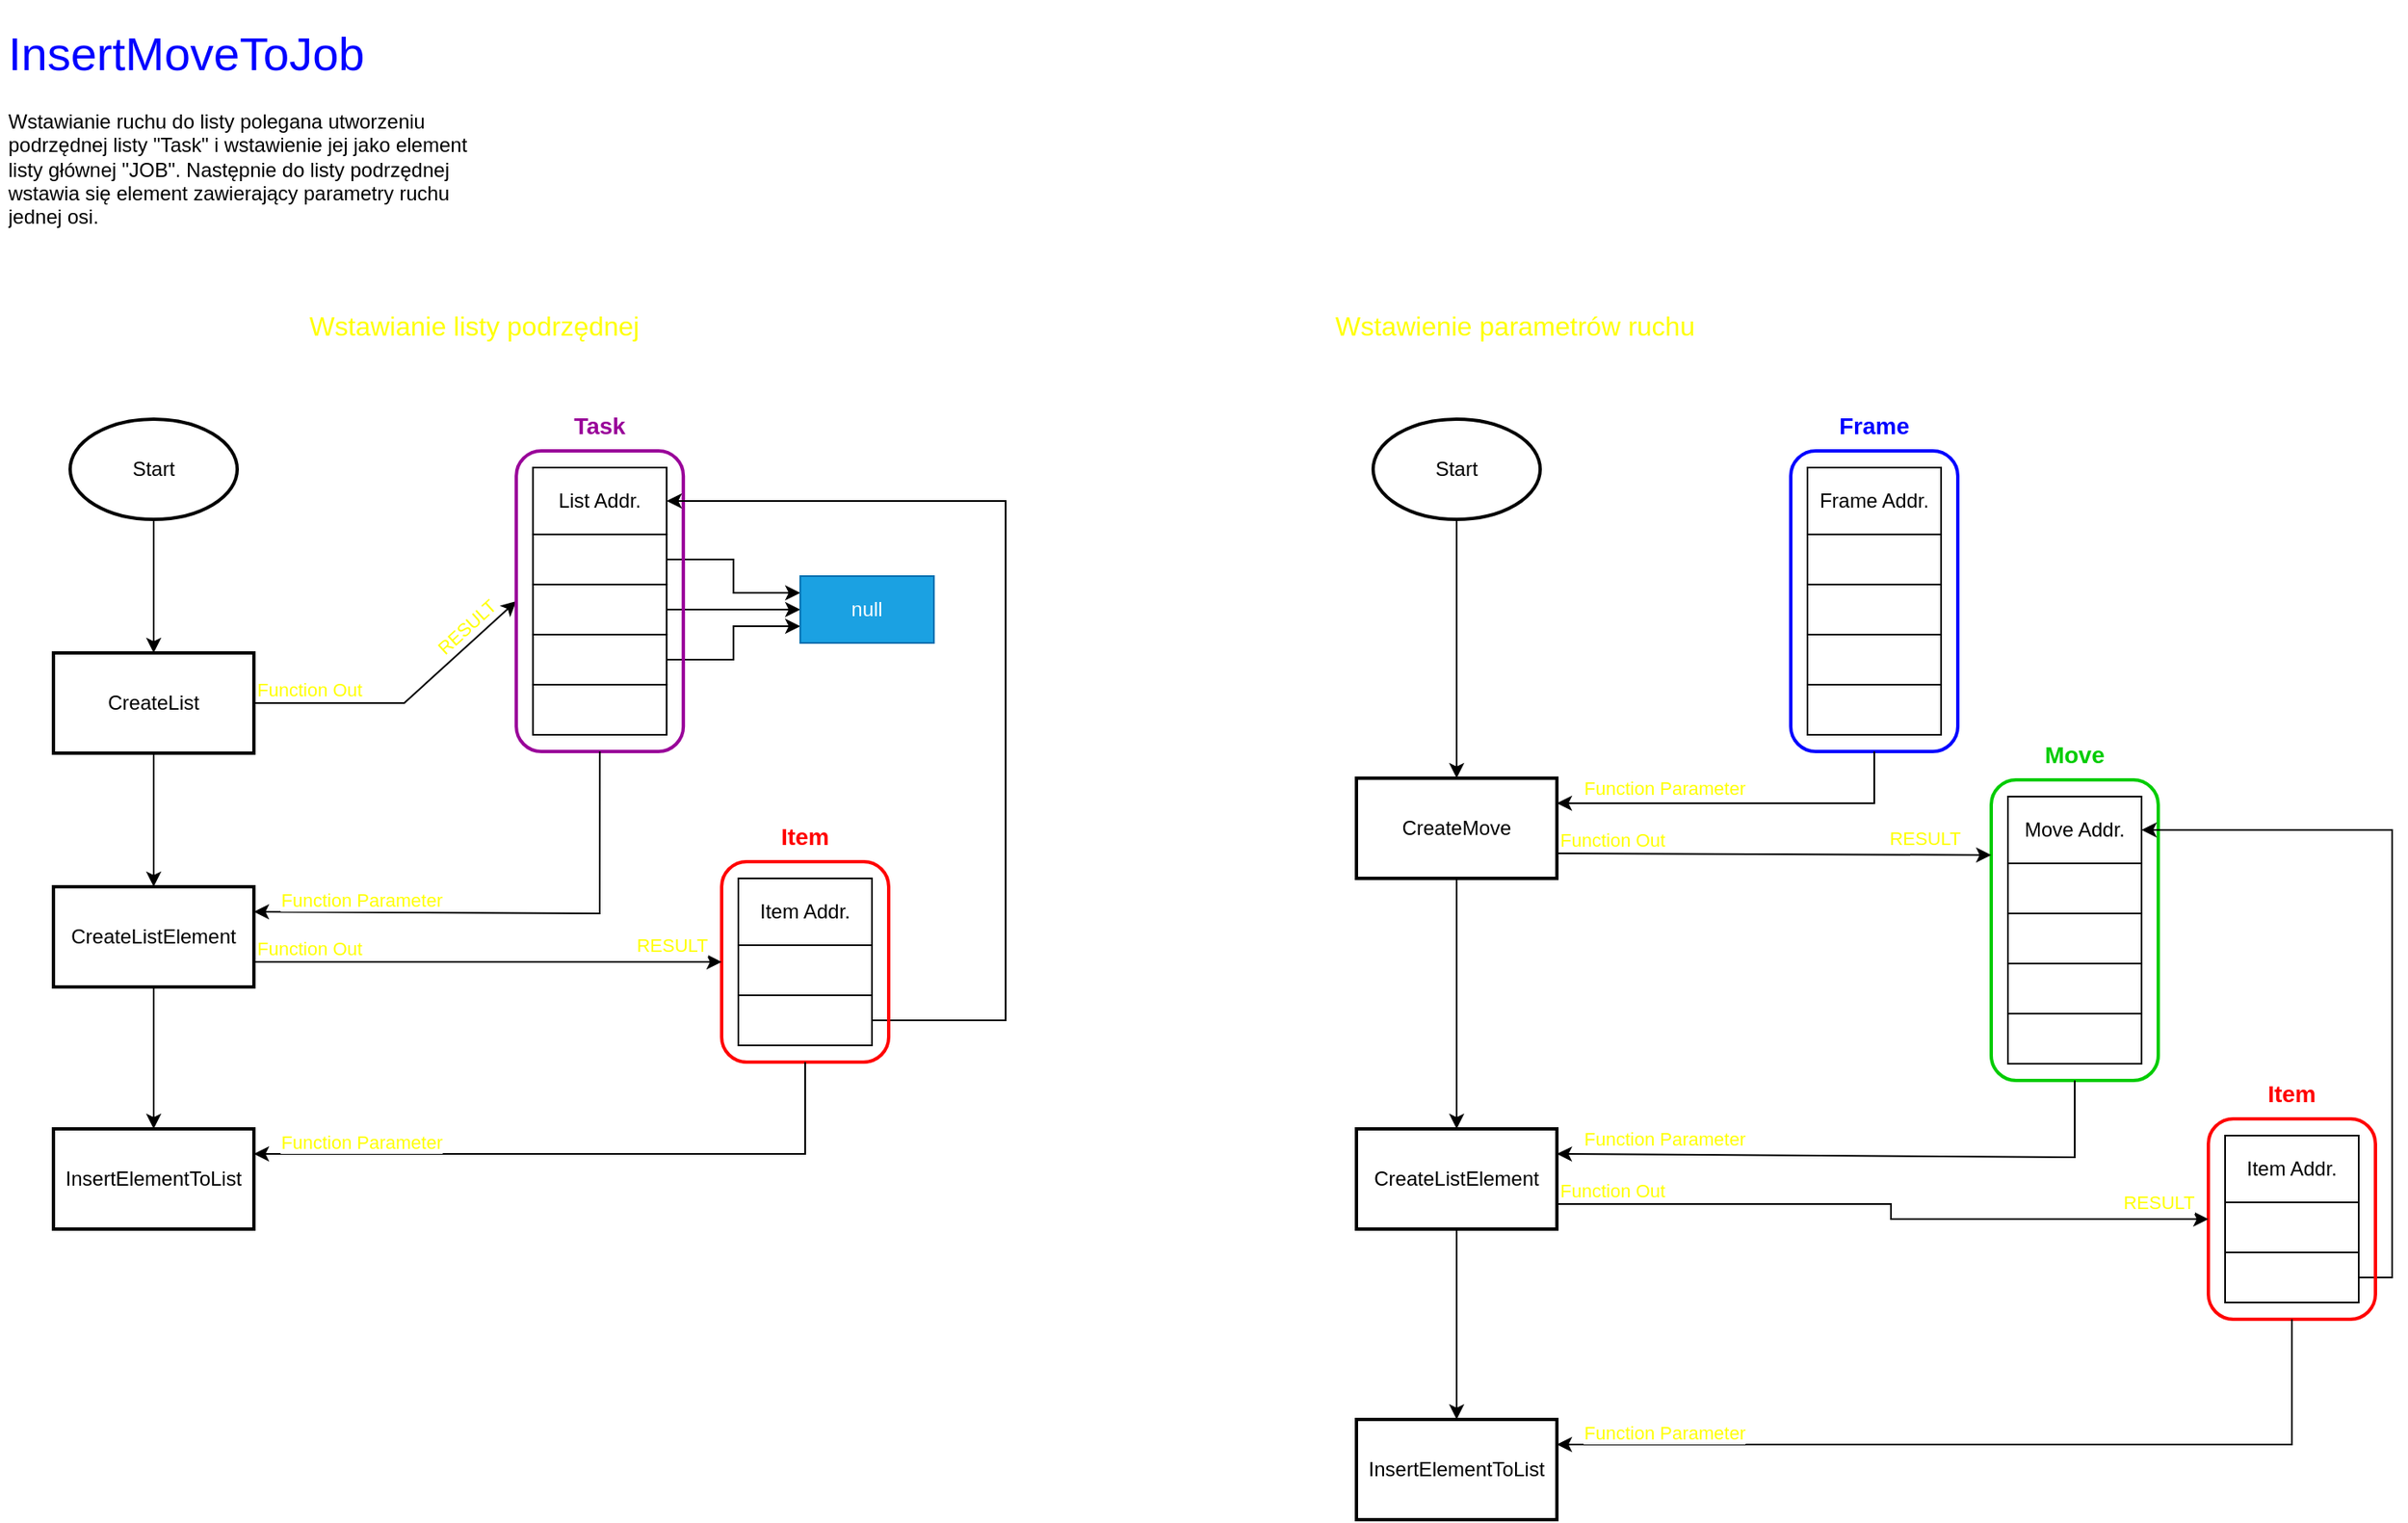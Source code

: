 <mxfile version="20.2.3" type="device" pages="2"><diagram id="NoMA3b4-xiDueNnDrGzJ" name="Strona-1"><mxGraphModel dx="2031" dy="1233" grid="1" gridSize="10" guides="1" tooltips="1" connect="1" arrows="1" fold="1" page="1" pageScale="1" pageWidth="1654" pageHeight="1169" math="0" shadow="0"><root><mxCell id="0"/><mxCell id="1" parent="0"/><mxCell id="ZPTUk8O63N7g1IiZGKGH-3" value="" style="edgeStyle=orthogonalEdgeStyle;rounded=0;orthogonalLoop=1;jettySize=auto;html=1;" parent="1" source="ZPTUk8O63N7g1IiZGKGH-1" target="ZPTUk8O63N7g1IiZGKGH-2" edge="1"><mxGeometry relative="1" as="geometry"/></mxCell><mxCell id="ZPTUk8O63N7g1IiZGKGH-1" value="Start" style="strokeWidth=2;html=1;shape=mxgraph.flowchart.start_1;whiteSpace=wrap;" parent="1" vertex="1"><mxGeometry x="80" y="261" width="100" height="60" as="geometry"/></mxCell><mxCell id="ZPTUk8O63N7g1IiZGKGH-5" value="" style="edgeStyle=orthogonalEdgeStyle;rounded=0;orthogonalLoop=1;jettySize=auto;html=1;" parent="1" source="ZPTUk8O63N7g1IiZGKGH-2" target="ZPTUk8O63N7g1IiZGKGH-4" edge="1"><mxGeometry relative="1" as="geometry"/></mxCell><mxCell id="ZPTUk8O63N7g1IiZGKGH-2" value="CreateList" style="whiteSpace=wrap;html=1;strokeWidth=2;" parent="1" vertex="1"><mxGeometry x="70" y="401" width="120" height="60" as="geometry"/></mxCell><mxCell id="ZPTUk8O63N7g1IiZGKGH-7" value="" style="edgeStyle=orthogonalEdgeStyle;rounded=0;orthogonalLoop=1;jettySize=auto;html=1;" parent="1" source="ZPTUk8O63N7g1IiZGKGH-4" target="ZPTUk8O63N7g1IiZGKGH-6" edge="1"><mxGeometry relative="1" as="geometry"/></mxCell><mxCell id="ZPTUk8O63N7g1IiZGKGH-4" value="CreateListElement" style="whiteSpace=wrap;html=1;strokeWidth=2;" parent="1" vertex="1"><mxGeometry x="70" y="541" width="120" height="60" as="geometry"/></mxCell><mxCell id="ZPTUk8O63N7g1IiZGKGH-6" value="InsertElementToList" style="whiteSpace=wrap;html=1;strokeWidth=2;" parent="1" vertex="1"><mxGeometry x="70" y="686" width="120" height="60" as="geometry"/></mxCell><mxCell id="EvXptrGDTUsI0vWYMOlJ-2" value="&lt;h1&gt;&lt;span style=&quot;color: rgb(0, 0, 255); font-size: 28px; font-weight: 400; text-align: center;&quot;&gt;InsertMoveToJob&lt;/span&gt;&lt;br&gt;&lt;/h1&gt;&lt;p&gt;Wstawianie ruchu do listy polegana utworzeniu podrzędnej listy &quot;Task&quot; i wstawienie jej jako element listy głównej &quot;JOB&quot;. Następnie do listy podrzędnej wstawia się element zawierający parametry ruchu jednej osi.&amp;nbsp;&lt;/p&gt;" style="text;html=1;strokeColor=none;fillColor=none;spacing=5;spacingTop=-20;whiteSpace=wrap;overflow=hidden;rounded=0;" vertex="1" parent="1"><mxGeometry x="38" y="20" width="291" height="140" as="geometry"/></mxCell><mxCell id="pCvNUt3D2X_H2tb0HKSX-2" style="edgeStyle=orthogonalEdgeStyle;rounded=0;orthogonalLoop=1;jettySize=auto;html=1;exitX=1;exitY=0.5;exitDx=0;exitDy=0;entryX=0;entryY=0.25;entryDx=0;entryDy=0;" edge="1" parent="1" source="KUSrZvoJRwDfc0YCf4xS-2" target="pCvNUt3D2X_H2tb0HKSX-1"><mxGeometry relative="1" as="geometry"/></mxCell><mxCell id="pCvNUt3D2X_H2tb0HKSX-4" style="edgeStyle=orthogonalEdgeStyle;rounded=0;orthogonalLoop=1;jettySize=auto;html=1;exitX=1;exitY=0.5;exitDx=0;exitDy=0;entryX=0;entryY=0.5;entryDx=0;entryDy=0;" edge="1" parent="1" source="KUSrZvoJRwDfc0YCf4xS-3" target="pCvNUt3D2X_H2tb0HKSX-1"><mxGeometry relative="1" as="geometry"/></mxCell><mxCell id="pCvNUt3D2X_H2tb0HKSX-3" style="edgeStyle=orthogonalEdgeStyle;rounded=0;orthogonalLoop=1;jettySize=auto;html=1;exitX=1;exitY=0.5;exitDx=0;exitDy=0;entryX=0;entryY=0.75;entryDx=0;entryDy=0;" edge="1" parent="1" source="KUSrZvoJRwDfc0YCf4xS-4" target="pCvNUt3D2X_H2tb0HKSX-1"><mxGeometry relative="1" as="geometry"/></mxCell><mxCell id="pCvNUt3D2X_H2tb0HKSX-1" value="null" style="rounded=0;whiteSpace=wrap;html=1;fillColor=#1ba1e2;fontColor=#ffffff;strokeColor=#006EAF;" vertex="1" parent="1"><mxGeometry x="517.08" y="355" width="80" height="40" as="geometry"/></mxCell><mxCell id="NDgBRpjd37dNScf77hCP-7" value="" style="endArrow=classic;html=1;rounded=0;exitX=1;exitY=0.5;exitDx=0;exitDy=0;entryX=0;entryY=0.5;entryDx=0;entryDy=0;" edge="1" parent="1" source="ZPTUk8O63N7g1IiZGKGH-2" target="Ni0amh-Ubru63EaDmeso-1"><mxGeometry relative="1" as="geometry"><mxPoint x="227.08" y="531" as="sourcePoint"/><mxPoint x="447.08" y="541" as="targetPoint"/><Array as="points"><mxPoint x="280" y="431"/></Array></mxGeometry></mxCell><mxCell id="NDgBRpjd37dNScf77hCP-8" value="&lt;font color=&quot;#ffff00&quot;&gt;RESULT&lt;/font&gt;" style="edgeLabel;resizable=0;html=1;align=center;verticalAlign=middle;strokeWidth=2;rotation=-42.3;" connectable="0" vertex="1" parent="NDgBRpjd37dNScf77hCP-7"><mxGeometry relative="1" as="geometry"><mxPoint x="36" y="-45" as="offset"/></mxGeometry></mxCell><mxCell id="NDgBRpjd37dNScf77hCP-9" value="&lt;font color=&quot;#ffff00&quot;&gt;Function Out&lt;/font&gt;" style="edgeLabel;resizable=0;html=1;align=left;verticalAlign=bottom;strokeWidth=2;" connectable="0" vertex="1" parent="NDgBRpjd37dNScf77hCP-7"><mxGeometry x="-1" relative="1" as="geometry"/></mxCell><mxCell id="NDgBRpjd37dNScf77hCP-10" value="" style="group" vertex="1" connectable="0" parent="1"><mxGeometry x="347.08" y="250" width="100" height="210" as="geometry"/></mxCell><mxCell id="Ni0amh-Ubru63EaDmeso-1" value="" style="rounded=1;whiteSpace=wrap;html=1;fontSize=12;fontColor=#FFFFFF;fillColor=none;strokeColor=#990099;strokeWidth=2;" vertex="1" parent="NDgBRpjd37dNScf77hCP-10"><mxGeometry y="30" width="100" height="180" as="geometry"/></mxCell><mxCell id="KUSrZvoJRwDfc0YCf4xS-1" value="List Addr." style="rounded=0;whiteSpace=wrap;html=1;" vertex="1" parent="NDgBRpjd37dNScf77hCP-10"><mxGeometry x="10" y="40" width="80" height="40" as="geometry"/></mxCell><mxCell id="KUSrZvoJRwDfc0YCf4xS-2" value="&lt;font style=&quot;font-size: 12px;&quot; color=&quot;#ffffff&quot;&gt;head&lt;/font&gt;" style="rounded=0;whiteSpace=wrap;html=1;fontSize=20;fontColor=#FF0000;" vertex="1" parent="NDgBRpjd37dNScf77hCP-10"><mxGeometry x="10" y="80" width="80" height="30" as="geometry"/></mxCell><mxCell id="KUSrZvoJRwDfc0YCf4xS-3" value="&lt;font style=&quot;font-size: 12px;&quot; color=&quot;#ffffff&quot;&gt;tail&lt;/font&gt;" style="rounded=0;whiteSpace=wrap;html=1;fontSize=20;fontColor=#FF0000;" vertex="1" parent="NDgBRpjd37dNScf77hCP-10"><mxGeometry x="10" y="110" width="80" height="30" as="geometry"/></mxCell><mxCell id="KUSrZvoJRwDfc0YCf4xS-4" value="&lt;font style=&quot;font-size: 12px;&quot; color=&quot;#ffffff&quot;&gt;current&lt;/font&gt;" style="rounded=0;whiteSpace=wrap;html=1;fontSize=20;fontColor=#FF0000;" vertex="1" parent="NDgBRpjd37dNScf77hCP-10"><mxGeometry x="10" y="140" width="80" height="30" as="geometry"/></mxCell><mxCell id="KUSrZvoJRwDfc0YCf4xS-5" value="&lt;font style=&quot;font-size: 12px;&quot; color=&quot;#ffffff&quot;&gt;count = 0&lt;br&gt;&lt;/font&gt;" style="rounded=0;whiteSpace=wrap;html=1;fontSize=20;fontColor=#FF0000;" vertex="1" parent="NDgBRpjd37dNScf77hCP-10"><mxGeometry x="10" y="170" width="80" height="30" as="geometry"/></mxCell><mxCell id="NDgBRpjd37dNScf77hCP-1" value="Task" style="text;html=1;strokeColor=none;fillColor=none;align=center;verticalAlign=middle;whiteSpace=wrap;rounded=0;fontSize=14;fontColor=#990099;fontStyle=1" vertex="1" parent="NDgBRpjd37dNScf77hCP-10"><mxGeometry x="20" width="60" height="30" as="geometry"/></mxCell><mxCell id="NDgBRpjd37dNScf77hCP-11" value="" style="endArrow=classic;html=1;rounded=0;fontColor=#FFFF00;exitX=0.5;exitY=1;exitDx=0;exitDy=0;entryX=1;entryY=0.25;entryDx=0;entryDy=0;" edge="1" parent="1" source="Ni0amh-Ubru63EaDmeso-1" target="ZPTUk8O63N7g1IiZGKGH-4"><mxGeometry relative="1" as="geometry"><mxPoint x="495.62" y="460" as="sourcePoint"/><mxPoint x="210" y="555.5" as="targetPoint"/><Array as="points"><mxPoint x="397" y="557"/></Array></mxGeometry></mxCell><mxCell id="NDgBRpjd37dNScf77hCP-14" value="Function Parameter" style="edgeLabel;resizable=0;html=1;align=right;verticalAlign=bottom;fontColor=#FFFF00;strokeWidth=2;" connectable="0" vertex="1" parent="NDgBRpjd37dNScf77hCP-11"><mxGeometry x="1" relative="1" as="geometry"><mxPoint x="113" y="1" as="offset"/></mxGeometry></mxCell><mxCell id="7Pt5or_8uXcqBSHf9ouI-1" value="Item Addr." style="rounded=0;whiteSpace=wrap;html=1;" vertex="1" parent="1"><mxGeometry x="480" y="536" width="80" height="40" as="geometry"/></mxCell><mxCell id="7Pt5or_8uXcqBSHf9ouI-7" style="edgeStyle=orthogonalEdgeStyle;rounded=0;orthogonalLoop=1;jettySize=auto;html=1;entryX=1;entryY=0.5;entryDx=0;entryDy=0;fontColor=#FFFF00;exitX=1;exitY=0.5;exitDx=0;exitDy=0;" edge="1" parent="1" source="7Pt5or_8uXcqBSHf9ouI-3" target="KUSrZvoJRwDfc0YCf4xS-1"><mxGeometry relative="1" as="geometry"><mxPoint x="590" y="590" as="sourcePoint"/><Array as="points"><mxPoint x="640" y="621"/><mxPoint x="640" y="310"/></Array></mxGeometry></mxCell><mxCell id="7Pt5or_8uXcqBSHf9ouI-2" value="&lt;font color=&quot;#ffffff&quot;&gt;&lt;span style=&quot;font-size: 12px;&quot;&gt;next&lt;/span&gt;&lt;/font&gt;" style="rounded=0;whiteSpace=wrap;html=1;fontSize=20;fontColor=#FF0000;" vertex="1" parent="1"><mxGeometry x="480" y="576" width="80" height="30" as="geometry"/></mxCell><mxCell id="7Pt5or_8uXcqBSHf9ouI-3" value="&lt;font style=&quot;font-size: 12px;&quot; color=&quot;#ffffff&quot;&gt;data&lt;/font&gt;" style="rounded=0;whiteSpace=wrap;html=1;fontSize=20;fontColor=#FF0000;" vertex="1" parent="1"><mxGeometry x="480" y="606" width="80" height="30" as="geometry"/></mxCell><mxCell id="7Pt5or_8uXcqBSHf9ouI-4" value="" style="rounded=1;whiteSpace=wrap;html=1;fontSize=12;fontColor=#FFFFFF;fillColor=none;strokeColor=#FF0000;strokeWidth=2;" vertex="1" parent="1"><mxGeometry x="470" y="526" width="100" height="120" as="geometry"/></mxCell><mxCell id="7Pt5or_8uXcqBSHf9ouI-5" value="Item" style="text;html=1;strokeColor=none;fillColor=none;align=center;verticalAlign=middle;whiteSpace=wrap;rounded=0;fontSize=14;fontColor=#FF0000;fontStyle=1" vertex="1" parent="1"><mxGeometry x="490" y="496" width="60" height="30" as="geometry"/></mxCell><mxCell id="7Pt5or_8uXcqBSHf9ouI-8" value="" style="endArrow=classic;html=1;rounded=0;exitX=1;exitY=0.75;exitDx=0;exitDy=0;entryX=0;entryY=0.5;entryDx=0;entryDy=0;" edge="1" parent="1" source="ZPTUk8O63N7g1IiZGKGH-4" target="7Pt5or_8uXcqBSHf9ouI-4"><mxGeometry relative="1" as="geometry"><mxPoint x="220" y="652" as="sourcePoint"/><mxPoint x="377.08" y="591" as="targetPoint"/><Array as="points"><mxPoint x="286" y="586"/></Array></mxGeometry></mxCell><mxCell id="7Pt5or_8uXcqBSHf9ouI-9" value="&lt;font color=&quot;#ffff00&quot;&gt;RESULT&lt;/font&gt;" style="edgeLabel;resizable=0;html=1;align=center;verticalAlign=middle;strokeWidth=2;" connectable="0" vertex="1" parent="7Pt5or_8uXcqBSHf9ouI-8"><mxGeometry relative="1" as="geometry"><mxPoint x="110" y="-10" as="offset"/></mxGeometry></mxCell><mxCell id="7Pt5or_8uXcqBSHf9ouI-10" value="&lt;font color=&quot;#ffff00&quot;&gt;Function Out&lt;/font&gt;" style="edgeLabel;resizable=0;html=1;align=left;verticalAlign=bottom;strokeWidth=2;" connectable="0" vertex="1" parent="7Pt5or_8uXcqBSHf9ouI-8"><mxGeometry x="-1" relative="1" as="geometry"/></mxCell><mxCell id="7Pt5or_8uXcqBSHf9ouI-11" value="" style="endArrow=classic;html=1;rounded=0;fontColor=#FFFF00;exitX=0.5;exitY=1;exitDx=0;exitDy=0;entryX=1;entryY=0.25;entryDx=0;entryDy=0;" edge="1" parent="1" source="7Pt5or_8uXcqBSHf9ouI-4" target="ZPTUk8O63N7g1IiZGKGH-6"><mxGeometry relative="1" as="geometry"><mxPoint x="507.08" y="649" as="sourcePoint"/><mxPoint x="300" y="745" as="targetPoint"/><Array as="points"><mxPoint x="520" y="701"/></Array></mxGeometry></mxCell><mxCell id="7Pt5or_8uXcqBSHf9ouI-12" value="Function Parameter" style="edgeLabel;resizable=0;html=1;align=right;verticalAlign=bottom;fontColor=#FFFF00;strokeWidth=2;" connectable="0" vertex="1" parent="7Pt5or_8uXcqBSHf9ouI-11"><mxGeometry x="1" relative="1" as="geometry"><mxPoint x="113" y="1" as="offset"/></mxGeometry></mxCell><mxCell id="7Pt5or_8uXcqBSHf9ouI-13" value="&lt;font style=&quot;font-size: 16px;&quot;&gt;Wstawianie listy podrzędnej&lt;/font&gt;" style="text;html=1;strokeColor=none;fillColor=none;align=center;verticalAlign=middle;whiteSpace=wrap;rounded=0;fontColor=#FFFF00;" vertex="1" parent="1"><mxGeometry x="197.08" y="190" width="250" height="30" as="geometry"/></mxCell><mxCell id="7Pt5or_8uXcqBSHf9ouI-14" value="&lt;font style=&quot;font-size: 16px;&quot;&gt;Wstawienie parametrów ruchu&lt;/font&gt;" style="text;html=1;strokeColor=none;fillColor=none;align=center;verticalAlign=middle;whiteSpace=wrap;rounded=0;fontColor=#FFFF00;" vertex="1" parent="1"><mxGeometry x="820" y="190" width="250" height="30" as="geometry"/></mxCell><mxCell id="7Pt5or_8uXcqBSHf9ouI-17" value="" style="edgeStyle=orthogonalEdgeStyle;rounded=0;orthogonalLoop=1;jettySize=auto;html=1;" edge="1" parent="1" source="7Pt5or_8uXcqBSHf9ouI-18" target="7Pt5or_8uXcqBSHf9ouI-19"><mxGeometry relative="1" as="geometry"/></mxCell><mxCell id="7Pt5or_8uXcqBSHf9ouI-18" value="Start" style="strokeWidth=2;html=1;shape=mxgraph.flowchart.start_1;whiteSpace=wrap;" vertex="1" parent="1"><mxGeometry x="860" y="261" width="100" height="60" as="geometry"/></mxCell><mxCell id="7Pt5or_8uXcqBSHf9ouI-21" value="" style="edgeStyle=orthogonalEdgeStyle;rounded=0;orthogonalLoop=1;jettySize=auto;html=1;fontSize=16;fontColor=#FFFF00;" edge="1" parent="1" source="7Pt5or_8uXcqBSHf9ouI-19" target="7Pt5or_8uXcqBSHf9ouI-20"><mxGeometry relative="1" as="geometry"/></mxCell><mxCell id="7Pt5or_8uXcqBSHf9ouI-19" value="CreateMove" style="whiteSpace=wrap;html=1;strokeWidth=2;" vertex="1" parent="1"><mxGeometry x="850" y="476" width="120" height="60" as="geometry"/></mxCell><mxCell id="j-_Rz9ZH-wNsN0wivEre-16" value="" style="edgeStyle=orthogonalEdgeStyle;rounded=0;orthogonalLoop=1;jettySize=auto;html=1;fontSize=16;fontColor=#00CC00;" edge="1" parent="1" source="7Pt5or_8uXcqBSHf9ouI-20" target="j-_Rz9ZH-wNsN0wivEre-15"><mxGeometry relative="1" as="geometry"/></mxCell><mxCell id="7Pt5or_8uXcqBSHf9ouI-20" value="CreateListElement" style="whiteSpace=wrap;html=1;strokeWidth=2;" vertex="1" parent="1"><mxGeometry x="850" y="686" width="120" height="60" as="geometry"/></mxCell><mxCell id="7Pt5or_8uXcqBSHf9ouI-23" value="" style="rounded=1;whiteSpace=wrap;html=1;fontSize=12;fontColor=#FFFFFF;fillColor=none;strokeColor=#0000FF;strokeWidth=2;" vertex="1" parent="1"><mxGeometry x="1110" y="280" width="100" height="180" as="geometry"/></mxCell><mxCell id="7Pt5or_8uXcqBSHf9ouI-24" value="Frame Addr." style="rounded=0;whiteSpace=wrap;html=1;" vertex="1" parent="1"><mxGeometry x="1120" y="290" width="80" height="40" as="geometry"/></mxCell><mxCell id="7Pt5or_8uXcqBSHf9ouI-25" value="&lt;font style=&quot;font-size: 12px;&quot; color=&quot;#ffffff&quot;&gt;data 1&lt;/font&gt;" style="rounded=0;whiteSpace=wrap;html=1;fontSize=20;fontColor=#FF0000;" vertex="1" parent="1"><mxGeometry x="1120" y="330" width="80" height="30" as="geometry"/></mxCell><mxCell id="7Pt5or_8uXcqBSHf9ouI-26" value="&lt;font style=&quot;font-size: 12px;&quot; color=&quot;#ffffff&quot;&gt;data 2&lt;/font&gt;" style="rounded=0;whiteSpace=wrap;html=1;fontSize=20;fontColor=#FF0000;" vertex="1" parent="1"><mxGeometry x="1120" y="360" width="80" height="30" as="geometry"/></mxCell><mxCell id="7Pt5or_8uXcqBSHf9ouI-27" value="&lt;font style=&quot;font-size: 12px;&quot; color=&quot;#ffffff&quot;&gt;data 3&lt;/font&gt;" style="rounded=0;whiteSpace=wrap;html=1;fontSize=20;fontColor=#FF0000;" vertex="1" parent="1"><mxGeometry x="1120" y="390" width="80" height="30" as="geometry"/></mxCell><mxCell id="7Pt5or_8uXcqBSHf9ouI-28" value="&lt;font style=&quot;font-size: 12px;&quot; color=&quot;#ffffff&quot;&gt;data 4&lt;br&gt;&lt;/font&gt;" style="rounded=0;whiteSpace=wrap;html=1;fontSize=20;fontColor=#FF0000;" vertex="1" parent="1"><mxGeometry x="1120" y="420" width="80" height="30" as="geometry"/></mxCell><mxCell id="7Pt5or_8uXcqBSHf9ouI-29" value="&lt;font color=&quot;#0000ff&quot;&gt;Frame&lt;/font&gt;" style="text;html=1;strokeColor=none;fillColor=none;align=center;verticalAlign=middle;whiteSpace=wrap;rounded=0;fontSize=14;fontColor=#990099;fontStyle=1" vertex="1" parent="1"><mxGeometry x="1130" y="250" width="60" height="30" as="geometry"/></mxCell><mxCell id="7Pt5or_8uXcqBSHf9ouI-30" value="" style="endArrow=classic;html=1;rounded=0;fontColor=#FFFF00;exitX=0.5;exitY=1;exitDx=0;exitDy=0;entryX=1;entryY=0.25;entryDx=0;entryDy=0;" edge="1" parent="1" source="7Pt5or_8uXcqBSHf9ouI-23" target="7Pt5or_8uXcqBSHf9ouI-19"><mxGeometry relative="1" as="geometry"><mxPoint x="1167.08" y="479" as="sourcePoint"/><mxPoint x="960" y="575" as="targetPoint"/><Array as="points"><mxPoint x="1160" y="491"/></Array></mxGeometry></mxCell><mxCell id="7Pt5or_8uXcqBSHf9ouI-31" value="Function Parameter" style="edgeLabel;resizable=0;html=1;align=right;verticalAlign=bottom;fontColor=#FFFF00;strokeWidth=2;" connectable="0" vertex="1" parent="7Pt5or_8uXcqBSHf9ouI-30"><mxGeometry x="1" relative="1" as="geometry"><mxPoint x="113" y="-1" as="offset"/></mxGeometry></mxCell><mxCell id="7Pt5or_8uXcqBSHf9ouI-32" value="" style="rounded=1;whiteSpace=wrap;html=1;fontSize=12;fontColor=#FFFFFF;fillColor=none;strokeColor=#00CC00;strokeWidth=2;" vertex="1" parent="1"><mxGeometry x="1230" y="477" width="100" height="180" as="geometry"/></mxCell><mxCell id="7Pt5or_8uXcqBSHf9ouI-33" value="Move Addr." style="rounded=0;whiteSpace=wrap;html=1;" vertex="1" parent="1"><mxGeometry x="1240" y="487" width="80" height="40" as="geometry"/></mxCell><mxCell id="7Pt5or_8uXcqBSHf9ouI-34" value="&lt;font style=&quot;font-size: 12px;&quot; color=&quot;#ffffff&quot;&gt;axis name&lt;/font&gt;" style="rounded=0;whiteSpace=wrap;html=1;fontSize=20;fontColor=#FF0000;" vertex="1" parent="1"><mxGeometry x="1240" y="527" width="80" height="30" as="geometry"/></mxCell><mxCell id="7Pt5or_8uXcqBSHf9ouI-35" value="&lt;font style=&quot;font-size: 12px;&quot; color=&quot;#ffffff&quot;&gt;angle&lt;/font&gt;" style="rounded=0;whiteSpace=wrap;html=1;fontSize=20;fontColor=#FF0000;" vertex="1" parent="1"><mxGeometry x="1240" y="557" width="80" height="30" as="geometry"/></mxCell><mxCell id="7Pt5or_8uXcqBSHf9ouI-36" value="&lt;font style=&quot;font-size: 12px;&quot; color=&quot;#ffffff&quot;&gt;speed&lt;/font&gt;" style="rounded=0;whiteSpace=wrap;html=1;fontSize=20;fontColor=#FF0000;" vertex="1" parent="1"><mxGeometry x="1240" y="587" width="80" height="30" as="geometry"/></mxCell><mxCell id="7Pt5or_8uXcqBSHf9ouI-37" value="&lt;font style=&quot;font-size: 12px;&quot; color=&quot;#ffffff&quot;&gt;direction&lt;br&gt;&lt;/font&gt;" style="rounded=0;whiteSpace=wrap;html=1;fontSize=20;fontColor=#FF0000;" vertex="1" parent="1"><mxGeometry x="1240" y="617" width="80" height="30" as="geometry"/></mxCell><mxCell id="7Pt5or_8uXcqBSHf9ouI-38" value="&lt;font color=&quot;#00cc00&quot;&gt;Move&lt;/font&gt;" style="text;html=1;strokeColor=none;fillColor=none;align=center;verticalAlign=middle;whiteSpace=wrap;rounded=0;fontSize=14;fontColor=#990099;fontStyle=1" vertex="1" parent="1"><mxGeometry x="1250" y="447" width="60" height="30" as="geometry"/></mxCell><mxCell id="RCVCTuxG0Qc9sMMLNaFv-1" value="" style="endArrow=classic;html=1;rounded=0;entryX=0;entryY=0.25;entryDx=0;entryDy=0;exitX=1;exitY=0.75;exitDx=0;exitDy=0;" edge="1" parent="1" source="7Pt5or_8uXcqBSHf9ouI-19" target="7Pt5or_8uXcqBSHf9ouI-32"><mxGeometry relative="1" as="geometry"><mxPoint x="980" y="560" as="sourcePoint"/><mxPoint x="1190" y="560" as="targetPoint"/><Array as="points"/></mxGeometry></mxCell><mxCell id="RCVCTuxG0Qc9sMMLNaFv-2" value="&lt;font color=&quot;#ffff00&quot;&gt;RESULT&lt;/font&gt;" style="edgeLabel;resizable=0;html=1;align=center;verticalAlign=middle;strokeWidth=2;" connectable="0" vertex="1" parent="RCVCTuxG0Qc9sMMLNaFv-1"><mxGeometry relative="1" as="geometry"><mxPoint x="90" y="-10" as="offset"/></mxGeometry></mxCell><mxCell id="RCVCTuxG0Qc9sMMLNaFv-3" value="&lt;font color=&quot;#ffff00&quot;&gt;Function Out&lt;/font&gt;" style="edgeLabel;resizable=0;html=1;align=left;verticalAlign=bottom;strokeWidth=2;" connectable="0" vertex="1" parent="RCVCTuxG0Qc9sMMLNaFv-1"><mxGeometry x="-1" relative="1" as="geometry"/></mxCell><mxCell id="j-_Rz9ZH-wNsN0wivEre-1" value="" style="endArrow=classic;html=1;rounded=0;fontColor=#FFFF00;exitX=0.5;exitY=1;exitDx=0;exitDy=0;entryX=1;entryY=0.25;entryDx=0;entryDy=0;" edge="1" parent="1" source="7Pt5or_8uXcqBSHf9ouI-32" target="7Pt5or_8uXcqBSHf9ouI-20"><mxGeometry relative="1" as="geometry"><mxPoint x="1280" y="710" as="sourcePoint"/><mxPoint x="1090" y="741" as="targetPoint"/><Array as="points"><mxPoint x="1280" y="703"/></Array></mxGeometry></mxCell><mxCell id="j-_Rz9ZH-wNsN0wivEre-2" value="Function Parameter" style="edgeLabel;resizable=0;html=1;align=right;verticalAlign=bottom;fontColor=#FFFF00;strokeWidth=2;" connectable="0" vertex="1" parent="j-_Rz9ZH-wNsN0wivEre-1"><mxGeometry x="1" relative="1" as="geometry"><mxPoint x="113" y="-1" as="offset"/></mxGeometry></mxCell><mxCell id="j-_Rz9ZH-wNsN0wivEre-5" value="Item Addr." style="rounded=0;whiteSpace=wrap;html=1;" vertex="1" parent="1"><mxGeometry x="1370" y="690" width="80" height="40" as="geometry"/></mxCell><mxCell id="j-_Rz9ZH-wNsN0wivEre-6" value="&lt;font color=&quot;#ffffff&quot;&gt;&lt;span style=&quot;font-size: 12px;&quot;&gt;next&lt;/span&gt;&lt;/font&gt;" style="rounded=0;whiteSpace=wrap;html=1;fontSize=20;fontColor=#FF0000;" vertex="1" parent="1"><mxGeometry x="1370" y="730" width="80" height="30" as="geometry"/></mxCell><mxCell id="j-_Rz9ZH-wNsN0wivEre-10" style="edgeStyle=orthogonalEdgeStyle;rounded=0;orthogonalLoop=1;jettySize=auto;html=1;exitX=1;exitY=0.5;exitDx=0;exitDy=0;entryX=1;entryY=0.5;entryDx=0;entryDy=0;fontSize=16;fontColor=#00CC00;" edge="1" parent="1" source="j-_Rz9ZH-wNsN0wivEre-7" target="7Pt5or_8uXcqBSHf9ouI-33"><mxGeometry relative="1" as="geometry"/></mxCell><mxCell id="j-_Rz9ZH-wNsN0wivEre-7" value="&lt;font style=&quot;font-size: 12px;&quot; color=&quot;#ffffff&quot;&gt;data&lt;/font&gt;" style="rounded=0;whiteSpace=wrap;html=1;fontSize=20;fontColor=#FF0000;" vertex="1" parent="1"><mxGeometry x="1370" y="760" width="80" height="30" as="geometry"/></mxCell><mxCell id="j-_Rz9ZH-wNsN0wivEre-8" value="" style="rounded=1;whiteSpace=wrap;html=1;fontSize=12;fontColor=#FFFFFF;fillColor=none;strokeColor=#FF0000;strokeWidth=2;" vertex="1" parent="1"><mxGeometry x="1360" y="680" width="100" height="120" as="geometry"/></mxCell><mxCell id="j-_Rz9ZH-wNsN0wivEre-9" value="Item" style="text;html=1;strokeColor=none;fillColor=none;align=center;verticalAlign=middle;whiteSpace=wrap;rounded=0;fontSize=14;fontColor=#FF0000;fontStyle=1" vertex="1" parent="1"><mxGeometry x="1380" y="650" width="60" height="30" as="geometry"/></mxCell><mxCell id="j-_Rz9ZH-wNsN0wivEre-12" value="" style="endArrow=classic;html=1;rounded=0;entryX=0;entryY=0.5;entryDx=0;entryDy=0;exitX=1;exitY=0.75;exitDx=0;exitDy=0;" edge="1" parent="1" source="7Pt5or_8uXcqBSHf9ouI-20" target="j-_Rz9ZH-wNsN0wivEre-8"><mxGeometry relative="1" as="geometry"><mxPoint x="990" y="730" as="sourcePoint"/><mxPoint x="1250" y="731" as="targetPoint"/><Array as="points"><mxPoint x="1170" y="731"/><mxPoint x="1170" y="740"/></Array></mxGeometry></mxCell><mxCell id="j-_Rz9ZH-wNsN0wivEre-13" value="&lt;font color=&quot;#ffff00&quot;&gt;RESULT&lt;/font&gt;" style="edgeLabel;resizable=0;html=1;align=center;verticalAlign=middle;strokeWidth=2;" connectable="0" vertex="1" parent="j-_Rz9ZH-wNsN0wivEre-12"><mxGeometry relative="1" as="geometry"><mxPoint x="160" y="-1" as="offset"/></mxGeometry></mxCell><mxCell id="j-_Rz9ZH-wNsN0wivEre-14" value="&lt;font color=&quot;#ffff00&quot;&gt;Function Out&lt;/font&gt;" style="edgeLabel;resizable=0;html=1;align=left;verticalAlign=bottom;strokeWidth=2;" connectable="0" vertex="1" parent="j-_Rz9ZH-wNsN0wivEre-12"><mxGeometry x="-1" relative="1" as="geometry"/></mxCell><mxCell id="j-_Rz9ZH-wNsN0wivEre-15" value="InsertElementToList" style="whiteSpace=wrap;html=1;strokeWidth=2;" vertex="1" parent="1"><mxGeometry x="850" y="860" width="120" height="60" as="geometry"/></mxCell><mxCell id="j-_Rz9ZH-wNsN0wivEre-17" value="" style="endArrow=classic;html=1;rounded=0;fontColor=#FFFF00;exitX=0.5;exitY=1;exitDx=0;exitDy=0;entryX=1;entryY=0.25;entryDx=0;entryDy=0;" edge="1" parent="1" source="j-_Rz9ZH-wNsN0wivEre-8" target="j-_Rz9ZH-wNsN0wivEre-15"><mxGeometry relative="1" as="geometry"><mxPoint x="1410" y="820" as="sourcePoint"/><mxPoint x="1080" y="875" as="targetPoint"/><Array as="points"><mxPoint x="1410" y="875"/></Array></mxGeometry></mxCell><mxCell id="j-_Rz9ZH-wNsN0wivEre-18" value="Function Parameter" style="edgeLabel;resizable=0;html=1;align=right;verticalAlign=bottom;fontColor=#FFFF00;strokeWidth=2;" connectable="0" vertex="1" parent="j-_Rz9ZH-wNsN0wivEre-17"><mxGeometry x="1" relative="1" as="geometry"><mxPoint x="113" y="1" as="offset"/></mxGeometry></mxCell></root></mxGraphModel></diagram><diagram id="fpHUMCGeCnvCRgOsGINd" name="Strona-2"><mxGraphModel dx="2031" dy="1233" grid="1" gridSize="10" guides="1" tooltips="1" connect="1" arrows="1" fold="1" page="1" pageScale="1" pageWidth="1654" pageHeight="1169" math="0" shadow="0"><root><mxCell id="0"/><mxCell id="1" parent="0"/><mxCell id="9ueq_1phqqZt9mkyDmhD-7" value="222C" style="rounded=0;whiteSpace=wrap;html=1;" parent="1" vertex="1"><mxGeometry x="170" y="488" width="80" height="40" as="geometry"/></mxCell><mxCell id="9ueq_1phqqZt9mkyDmhD-8" value="2262" style="rounded=0;whiteSpace=wrap;html=1;" parent="1" vertex="1"><mxGeometry x="1143" y="488" width="80" height="40" as="geometry"/></mxCell><mxCell id="9ueq_1phqqZt9mkyDmhD-9" value="2247" style="rounded=0;whiteSpace=wrap;html=1;" parent="1" vertex="1"><mxGeometry x="660" y="488" width="80" height="40" as="geometry"/></mxCell><mxCell id="9ueq_1phqqZt9mkyDmhD-10" style="edgeStyle=orthogonalEdgeStyle;rounded=0;orthogonalLoop=1;jettySize=auto;html=1;exitX=0;exitY=0.5;exitDx=0;exitDy=0;entryX=1;entryY=0.5;entryDx=0;entryDy=0;fontSize=12;fontColor=#FFFFFF;" parent="1" source="9ueq_1phqqZt9mkyDmhD-11" target="9ueq_1phqqZt9mkyDmhD-23" edge="1"><mxGeometry relative="1" as="geometry"/></mxCell><mxCell id="9ueq_1phqqZt9mkyDmhD-11" value="&lt;font style=&quot;font-size: 12px;&quot; color=&quot;#ffffff&quot;&gt;next&lt;/font&gt;" style="rounded=0;whiteSpace=wrap;html=1;fontSize=20;fontColor=#FF0000;" parent="1" vertex="1"><mxGeometry x="170" y="528" width="80" height="30" as="geometry"/></mxCell><mxCell id="9ueq_1phqqZt9mkyDmhD-12" value="" style="edgeStyle=orthogonalEdgeStyle;rounded=0;orthogonalLoop=1;jettySize=auto;html=1;fontSize=12;fontColor=#FFFFFF;" parent="1" source="9ueq_1phqqZt9mkyDmhD-13" target="9ueq_1phqqZt9mkyDmhD-24" edge="1"><mxGeometry relative="1" as="geometry"/></mxCell><mxCell id="9ueq_1phqqZt9mkyDmhD-13" value="&lt;font style=&quot;font-size: 12px;&quot; color=&quot;#ffffff&quot;&gt;data&lt;/font&gt;" style="rounded=0;whiteSpace=wrap;html=1;fontSize=20;fontColor=#FF0000;" parent="1" vertex="1"><mxGeometry x="170" y="558" width="80" height="30" as="geometry"/></mxCell><mxCell id="9ueq_1phqqZt9mkyDmhD-14" style="edgeStyle=orthogonalEdgeStyle;rounded=0;orthogonalLoop=1;jettySize=auto;html=1;exitX=0;exitY=0.5;exitDx=0;exitDy=0;entryX=1;entryY=0.5;entryDx=0;entryDy=0;fontSize=12;fontColor=#FFFFFF;" parent="1" source="9ueq_1phqqZt9mkyDmhD-15" target="9ueq_1phqqZt9mkyDmhD-7" edge="1"><mxGeometry relative="1" as="geometry"/></mxCell><mxCell id="9ueq_1phqqZt9mkyDmhD-15" value="&lt;font style=&quot;font-size: 12px;&quot; color=&quot;#ffffff&quot;&gt;next&lt;/font&gt;" style="rounded=0;whiteSpace=wrap;html=1;fontSize=20;fontColor=#FF0000;" parent="1" vertex="1"><mxGeometry x="660" y="528" width="80" height="30" as="geometry"/></mxCell><mxCell id="9ueq_1phqqZt9mkyDmhD-59" style="edgeStyle=orthogonalEdgeStyle;rounded=0;orthogonalLoop=1;jettySize=auto;html=1;exitX=0.5;exitY=1;exitDx=0;exitDy=0;entryX=0.5;entryY=0;entryDx=0;entryDy=0;fontSize=12;fontColor=#FFFFFF;" parent="1" source="9ueq_1phqqZt9mkyDmhD-16" target="9ueq_1phqqZt9mkyDmhD-25" edge="1"><mxGeometry relative="1" as="geometry"/></mxCell><mxCell id="9ueq_1phqqZt9mkyDmhD-16" value="&lt;font style=&quot;font-size: 12px;&quot; color=&quot;#ffffff&quot;&gt;data&lt;/font&gt;" style="rounded=0;whiteSpace=wrap;html=1;fontSize=20;fontColor=#FF0000;" parent="1" vertex="1"><mxGeometry x="660" y="558" width="80" height="30" as="geometry"/></mxCell><mxCell id="9ueq_1phqqZt9mkyDmhD-17" style="edgeStyle=orthogonalEdgeStyle;rounded=0;orthogonalLoop=1;jettySize=auto;html=1;exitX=0;exitY=0.5;exitDx=0;exitDy=0;entryX=1;entryY=0.5;entryDx=0;entryDy=0;fontSize=12;fontColor=#FFFFFF;" parent="1" source="9ueq_1phqqZt9mkyDmhD-18" target="9ueq_1phqqZt9mkyDmhD-9" edge="1"><mxGeometry relative="1" as="geometry"/></mxCell><mxCell id="9ueq_1phqqZt9mkyDmhD-18" value="&lt;font style=&quot;font-size: 12px;&quot; color=&quot;#ffffff&quot;&gt;next&lt;/font&gt;" style="rounded=0;whiteSpace=wrap;html=1;fontSize=20;fontColor=#FF0000;" parent="1" vertex="1"><mxGeometry x="1143" y="528" width="80" height="30" as="geometry"/></mxCell><mxCell id="9ueq_1phqqZt9mkyDmhD-19" value="" style="edgeStyle=orthogonalEdgeStyle;rounded=0;orthogonalLoop=1;jettySize=auto;html=1;fontSize=12;fontColor=#FFFFFF;" parent="1" source="9ueq_1phqqZt9mkyDmhD-20" target="9ueq_1phqqZt9mkyDmhD-26" edge="1"><mxGeometry relative="1" as="geometry"/></mxCell><mxCell id="9ueq_1phqqZt9mkyDmhD-20" value="&lt;font style=&quot;font-size: 12px;&quot; color=&quot;#ffffff&quot;&gt;data&lt;/font&gt;" style="rounded=0;whiteSpace=wrap;html=1;fontSize=20;fontColor=#FF0000;" parent="1" vertex="1"><mxGeometry x="1143" y="558" width="80" height="30" as="geometry"/></mxCell><mxCell id="9ueq_1phqqZt9mkyDmhD-23" value="null" style="rounded=0;whiteSpace=wrap;html=1;fillColor=#1ba1e2;fontColor=#ffffff;strokeColor=#006EAF;" parent="1" vertex="1"><mxGeometry x="20" y="488" width="80" height="40" as="geometry"/></mxCell><mxCell id="9ueq_1phqqZt9mkyDmhD-24" value="2232" style="rounded=0;whiteSpace=wrap;html=1;" parent="1" vertex="1"><mxGeometry x="170" y="628" width="80" height="40" as="geometry"/></mxCell><mxCell id="9ueq_1phqqZt9mkyDmhD-25" value="223E" style="rounded=0;whiteSpace=wrap;html=1;" parent="1" vertex="1"><mxGeometry x="660" y="628" width="80" height="40" as="geometry"/></mxCell><mxCell id="9ueq_1phqqZt9mkyDmhD-26" value="2259" style="rounded=0;whiteSpace=wrap;html=1;" parent="1" vertex="1"><mxGeometry x="1143" y="628" width="80" height="40" as="geometry"/></mxCell><mxCell id="9ueq_1phqqZt9mkyDmhD-27" value="" style="rounded=1;whiteSpace=wrap;html=1;fontSize=12;fontColor=#FFFFFF;fillColor=none;strokeColor=#FF0000;strokeWidth=2;" parent="1" vertex="1"><mxGeometry x="160" y="478" width="100" height="120" as="geometry"/></mxCell><mxCell id="9ueq_1phqqZt9mkyDmhD-28" value="" style="rounded=1;whiteSpace=wrap;html=1;fontSize=12;fontColor=#FFFFFF;fillColor=none;strokeColor=#FF0000;strokeWidth=2;" parent="1" vertex="1"><mxGeometry x="650" y="478" width="100" height="120" as="geometry"/></mxCell><mxCell id="9ueq_1phqqZt9mkyDmhD-29" value="" style="rounded=1;whiteSpace=wrap;html=1;fontSize=12;fontColor=#FFFFFF;fillColor=none;strokeColor=#FF0000;strokeWidth=2;" parent="1" vertex="1"><mxGeometry x="1133" y="478" width="100" height="120" as="geometry"/></mxCell><mxCell id="9ueq_1phqqZt9mkyDmhD-90" style="edgeStyle=orthogonalEdgeStyle;rounded=0;orthogonalLoop=1;jettySize=auto;html=1;exitX=1;exitY=0.5;exitDx=0;exitDy=0;entryX=0;entryY=0.25;entryDx=0;entryDy=0;fontSize=12;fontColor=#FFFFFF;" parent="1" source="9ueq_1phqqZt9mkyDmhD-30" target="9ueq_1phqqZt9mkyDmhD-63" edge="1"><mxGeometry relative="1" as="geometry"/></mxCell><mxCell id="9ueq_1phqqZt9mkyDmhD-30" value="&lt;font style=&quot;font-size: 12px;&quot; color=&quot;#ffffff&quot;&gt;head&lt;/font&gt;" style="rounded=0;whiteSpace=wrap;html=1;fontSize=20;fontColor=#FF0000;" parent="1" vertex="1"><mxGeometry x="170" y="668" width="80" height="30" as="geometry"/></mxCell><mxCell id="9ueq_1phqqZt9mkyDmhD-91" style="edgeStyle=orthogonalEdgeStyle;rounded=0;orthogonalLoop=1;jettySize=auto;html=1;exitX=1;exitY=0.5;exitDx=0;exitDy=0;entryX=0;entryY=0.5;entryDx=0;entryDy=0;fontSize=12;fontColor=#FFFFFF;" parent="1" source="9ueq_1phqqZt9mkyDmhD-31" target="9ueq_1phqqZt9mkyDmhD-63" edge="1"><mxGeometry relative="1" as="geometry"><Array as="points"><mxPoint x="320" y="713"/><mxPoint x="320" y="648"/></Array></mxGeometry></mxCell><mxCell id="9ueq_1phqqZt9mkyDmhD-31" value="&lt;font style=&quot;font-size: 12px;&quot; color=&quot;#ffffff&quot;&gt;tail&lt;/font&gt;" style="rounded=0;whiteSpace=wrap;html=1;fontSize=20;fontColor=#FF0000;" parent="1" vertex="1"><mxGeometry x="170" y="698" width="80" height="30" as="geometry"/></mxCell><mxCell id="9ueq_1phqqZt9mkyDmhD-92" style="edgeStyle=orthogonalEdgeStyle;rounded=0;orthogonalLoop=1;jettySize=auto;html=1;exitX=1;exitY=0.5;exitDx=0;exitDy=0;entryX=0;entryY=0.75;entryDx=0;entryDy=0;fontSize=12;fontColor=#FFFFFF;" parent="1" source="9ueq_1phqqZt9mkyDmhD-32" target="9ueq_1phqqZt9mkyDmhD-63" edge="1"><mxGeometry relative="1" as="geometry"><Array as="points"><mxPoint x="330" y="743"/><mxPoint x="330" y="658"/></Array></mxGeometry></mxCell><mxCell id="9ueq_1phqqZt9mkyDmhD-32" value="&lt;font style=&quot;font-size: 12px;&quot; color=&quot;#ffffff&quot;&gt;current&lt;/font&gt;" style="rounded=0;whiteSpace=wrap;html=1;fontSize=20;fontColor=#FF0000;" parent="1" vertex="1"><mxGeometry x="170" y="728" width="80" height="30" as="geometry"/></mxCell><mxCell id="9ueq_1phqqZt9mkyDmhD-33" value="&lt;font style=&quot;font-size: 12px;&quot; color=&quot;#ffffff&quot;&gt;count = 1&lt;/font&gt;" style="rounded=0;whiteSpace=wrap;html=1;fontSize=20;fontColor=#FF0000;" parent="1" vertex="1"><mxGeometry x="170" y="758" width="80" height="30" as="geometry"/></mxCell><mxCell id="9ueq_1phqqZt9mkyDmhD-77" style="edgeStyle=orthogonalEdgeStyle;rounded=0;orthogonalLoop=1;jettySize=auto;html=1;exitX=1;exitY=0.5;exitDx=0;exitDy=0;entryX=0;entryY=0.25;entryDx=0;entryDy=0;fontSize=12;fontColor=#FFFFFF;" parent="1" source="9ueq_1phqqZt9mkyDmhD-34" target="9ueq_1phqqZt9mkyDmhD-60" edge="1"><mxGeometry relative="1" as="geometry"><Array as="points"><mxPoint x="790" y="683"/><mxPoint x="790" y="638"/></Array></mxGeometry></mxCell><mxCell id="9ueq_1phqqZt9mkyDmhD-34" value="&lt;font style=&quot;font-size: 12px;&quot; color=&quot;#ffffff&quot;&gt;head&lt;/font&gt;" style="rounded=0;whiteSpace=wrap;html=1;fontSize=20;fontColor=#FF0000;" parent="1" vertex="1"><mxGeometry x="660" y="668" width="80" height="30" as="geometry"/></mxCell><mxCell id="9ueq_1phqqZt9mkyDmhD-78" style="edgeStyle=orthogonalEdgeStyle;rounded=0;orthogonalLoop=1;jettySize=auto;html=1;exitX=1;exitY=0.5;exitDx=0;exitDy=0;entryX=0;entryY=0.5;entryDx=0;entryDy=0;fontSize=12;fontColor=#FFFFFF;" parent="1" source="9ueq_1phqqZt9mkyDmhD-35" target="9ueq_1phqqZt9mkyDmhD-60" edge="1"><mxGeometry relative="1" as="geometry"/></mxCell><mxCell id="9ueq_1phqqZt9mkyDmhD-35" value="&lt;font style=&quot;font-size: 12px;&quot; color=&quot;#ffffff&quot;&gt;tail&lt;/font&gt;" style="rounded=0;whiteSpace=wrap;html=1;fontSize=20;fontColor=#FF0000;" parent="1" vertex="1"><mxGeometry x="660" y="698" width="80" height="30" as="geometry"/></mxCell><mxCell id="9ueq_1phqqZt9mkyDmhD-79" style="edgeStyle=orthogonalEdgeStyle;rounded=0;orthogonalLoop=1;jettySize=auto;html=1;exitX=1;exitY=0.5;exitDx=0;exitDy=0;entryX=0;entryY=0.75;entryDx=0;entryDy=0;fontSize=12;fontColor=#FFFFFF;" parent="1" source="9ueq_1phqqZt9mkyDmhD-36" target="9ueq_1phqqZt9mkyDmhD-60" edge="1"><mxGeometry relative="1" as="geometry"><Array as="points"><mxPoint x="810" y="743"/><mxPoint x="810" y="658"/></Array></mxGeometry></mxCell><mxCell id="9ueq_1phqqZt9mkyDmhD-36" value="&lt;font style=&quot;font-size: 12px;&quot; color=&quot;#ffffff&quot;&gt;current&lt;/font&gt;" style="rounded=0;whiteSpace=wrap;html=1;fontSize=20;fontColor=#FF0000;" parent="1" vertex="1"><mxGeometry x="660" y="728" width="80" height="30" as="geometry"/></mxCell><mxCell id="9ueq_1phqqZt9mkyDmhD-37" value="&lt;font style=&quot;font-size: 12px;&quot; color=&quot;#ffffff&quot;&gt;count = 1&lt;/font&gt;" style="rounded=0;whiteSpace=wrap;html=1;fontSize=20;fontColor=#FF0000;" parent="1" vertex="1"><mxGeometry x="660" y="758" width="80" height="30" as="geometry"/></mxCell><mxCell id="9ueq_1phqqZt9mkyDmhD-46" style="edgeStyle=orthogonalEdgeStyle;rounded=0;orthogonalLoop=1;jettySize=auto;html=1;exitX=1;exitY=0.5;exitDx=0;exitDy=0;entryX=0;entryY=0.25;entryDx=0;entryDy=0;fontSize=12;fontColor=#FFFFFF;" parent="1" source="9ueq_1phqqZt9mkyDmhD-38" target="9ueq_1phqqZt9mkyDmhD-42" edge="1"><mxGeometry relative="1" as="geometry"><Array as="points"><mxPoint x="1283" y="683"/><mxPoint x="1283" y="638"/></Array></mxGeometry></mxCell><mxCell id="9ueq_1phqqZt9mkyDmhD-38" value="&lt;font style=&quot;font-size: 12px;&quot; color=&quot;#ffffff&quot;&gt;head&lt;/font&gt;" style="rounded=0;whiteSpace=wrap;html=1;fontSize=20;fontColor=#FF0000;" parent="1" vertex="1"><mxGeometry x="1143" y="668" width="80" height="30" as="geometry"/></mxCell><mxCell id="9ueq_1phqqZt9mkyDmhD-47" style="edgeStyle=orthogonalEdgeStyle;rounded=0;orthogonalLoop=1;jettySize=auto;html=1;exitX=1;exitY=0.5;exitDx=0;exitDy=0;entryX=0;entryY=0.5;entryDx=0;entryDy=0;fontSize=12;fontColor=#FFFFFF;" parent="1" source="9ueq_1phqqZt9mkyDmhD-39" target="9ueq_1phqqZt9mkyDmhD-42" edge="1"><mxGeometry relative="1" as="geometry"><Array as="points"><mxPoint x="1293" y="713"/><mxPoint x="1293" y="648"/></Array></mxGeometry></mxCell><mxCell id="9ueq_1phqqZt9mkyDmhD-39" value="&lt;font style=&quot;font-size: 12px;&quot; color=&quot;#ffffff&quot;&gt;tail&lt;/font&gt;" style="rounded=0;whiteSpace=wrap;html=1;fontSize=20;fontColor=#FF0000;" parent="1" vertex="1"><mxGeometry x="1143" y="698" width="80" height="30" as="geometry"/></mxCell><mxCell id="9ueq_1phqqZt9mkyDmhD-48" style="edgeStyle=orthogonalEdgeStyle;rounded=0;orthogonalLoop=1;jettySize=auto;html=1;exitX=1;exitY=0.5;exitDx=0;exitDy=0;entryX=0;entryY=0.75;entryDx=0;entryDy=0;fontSize=12;fontColor=#FFFFFF;" parent="1" source="9ueq_1phqqZt9mkyDmhD-40" target="9ueq_1phqqZt9mkyDmhD-42" edge="1"><mxGeometry relative="1" as="geometry"><Array as="points"><mxPoint x="1303" y="743"/><mxPoint x="1303" y="658"/></Array></mxGeometry></mxCell><mxCell id="9ueq_1phqqZt9mkyDmhD-40" value="&lt;font style=&quot;font-size: 12px;&quot; color=&quot;#ffffff&quot;&gt;current&lt;/font&gt;" style="rounded=0;whiteSpace=wrap;html=1;fontSize=20;fontColor=#FF0000;" parent="1" vertex="1"><mxGeometry x="1143" y="728" width="80" height="30" as="geometry"/></mxCell><mxCell id="9ueq_1phqqZt9mkyDmhD-41" value="&lt;font style=&quot;font-size: 12px;&quot; color=&quot;#ffffff&quot;&gt;count=1&lt;/font&gt;" style="rounded=0;whiteSpace=wrap;html=1;fontSize=20;fontColor=#FF0000;" parent="1" vertex="1"><mxGeometry x="1143" y="758" width="80" height="30" as="geometry"/></mxCell><mxCell id="9ueq_1phqqZt9mkyDmhD-42" value="226E" style="rounded=0;whiteSpace=wrap;html=1;" parent="1" vertex="1"><mxGeometry x="1333" y="628" width="80" height="40" as="geometry"/></mxCell><mxCell id="9ueq_1phqqZt9mkyDmhD-52" style="edgeStyle=orthogonalEdgeStyle;rounded=0;orthogonalLoop=1;jettySize=auto;html=1;exitX=1;exitY=0.5;exitDx=0;exitDy=0;entryX=0;entryY=0.5;entryDx=0;entryDy=0;fontSize=12;fontColor=#FFFFFF;" parent="1" source="9ueq_1phqqZt9mkyDmhD-43" target="9ueq_1phqqZt9mkyDmhD-51" edge="1"><mxGeometry relative="1" as="geometry"/></mxCell><mxCell id="9ueq_1phqqZt9mkyDmhD-43" value="&lt;font color=&quot;#ffffff&quot;&gt;&lt;span style=&quot;font-size: 12px;&quot;&gt;next&lt;/span&gt;&lt;/font&gt;" style="rounded=0;whiteSpace=wrap;html=1;fontSize=20;fontColor=#FF0000;" parent="1" vertex="1"><mxGeometry x="1333" y="668" width="80" height="30" as="geometry"/></mxCell><mxCell id="9ueq_1phqqZt9mkyDmhD-50" value="" style="edgeStyle=orthogonalEdgeStyle;rounded=0;orthogonalLoop=1;jettySize=auto;html=1;fontSize=12;fontColor=#FFFFFF;" parent="1" source="9ueq_1phqqZt9mkyDmhD-44" target="9ueq_1phqqZt9mkyDmhD-49" edge="1"><mxGeometry relative="1" as="geometry"/></mxCell><mxCell id="9ueq_1phqqZt9mkyDmhD-44" value="&lt;font style=&quot;font-size: 12px;&quot; color=&quot;#ffffff&quot;&gt;data&lt;/font&gt;" style="rounded=0;whiteSpace=wrap;html=1;fontSize=20;fontColor=#FF0000;" parent="1" vertex="1"><mxGeometry x="1333" y="698" width="80" height="30" as="geometry"/></mxCell><mxCell id="9ueq_1phqqZt9mkyDmhD-45" value="" style="rounded=1;whiteSpace=wrap;html=1;fontSize=12;fontColor=#FFFFFF;fillColor=none;strokeColor=#990099;strokeWidth=2;" parent="1" vertex="1"><mxGeometry x="1133" y="618" width="100" height="180" as="geometry"/></mxCell><mxCell id="9ueq_1phqqZt9mkyDmhD-49" value="2268" style="rounded=0;whiteSpace=wrap;html=1;" parent="1" vertex="1"><mxGeometry x="1333" y="823" width="80" height="40" as="geometry"/></mxCell><mxCell id="9ueq_1phqqZt9mkyDmhD-51" value="null" style="rounded=0;whiteSpace=wrap;html=1;fillColor=#1ba1e2;fontColor=#ffffff;strokeColor=#006EAF;" parent="1" vertex="1"><mxGeometry x="1503" y="628" width="80" height="40" as="geometry"/></mxCell><mxCell id="9ueq_1phqqZt9mkyDmhD-53" value="" style="rounded=1;whiteSpace=wrap;html=1;fontSize=12;fontColor=#FFFFFF;fillColor=none;strokeColor=#FF0000;strokeWidth=2;" parent="1" vertex="1"><mxGeometry x="1323" y="618" width="100" height="120" as="geometry"/></mxCell><mxCell id="9ueq_1phqqZt9mkyDmhD-54" value="&lt;font style=&quot;font-size: 12px;&quot; color=&quot;#ffffff&quot;&gt;axis = 90&lt;/font&gt;" style="rounded=0;whiteSpace=wrap;html=1;fontSize=20;fontColor=#FF0000;" parent="1" vertex="1"><mxGeometry x="1333" y="863" width="80" height="30" as="geometry"/></mxCell><mxCell id="9ueq_1phqqZt9mkyDmhD-55" value="&lt;font style=&quot;font-size: 12px;&quot; color=&quot;#ffffff&quot;&gt;angle = 88&lt;/font&gt;" style="rounded=0;whiteSpace=wrap;html=1;fontSize=20;fontColor=#FF0000;" parent="1" vertex="1"><mxGeometry x="1333" y="893" width="80" height="30" as="geometry"/></mxCell><mxCell id="9ueq_1phqqZt9mkyDmhD-56" value="&lt;font style=&quot;font-size: 12px;&quot; color=&quot;#ffffff&quot;&gt;speed = 200&lt;/font&gt;" style="rounded=0;whiteSpace=wrap;html=1;fontSize=20;fontColor=#FF0000;" parent="1" vertex="1"><mxGeometry x="1333" y="923" width="80" height="30" as="geometry"/></mxCell><mxCell id="9ueq_1phqqZt9mkyDmhD-57" value="&lt;font style=&quot;font-size: 12px;&quot; color=&quot;#ffffff&quot;&gt;dir = 0&lt;/font&gt;" style="rounded=0;whiteSpace=wrap;html=1;fontSize=20;fontColor=#FF0000;" parent="1" vertex="1"><mxGeometry x="1333" y="953" width="80" height="30" as="geometry"/></mxCell><mxCell id="9ueq_1phqqZt9mkyDmhD-58" value="" style="rounded=1;whiteSpace=wrap;html=1;fontSize=12;fontColor=#FFFFFF;fillColor=none;strokeColor=#00CC00;strokeWidth=2;" parent="1" vertex="1"><mxGeometry x="1323" y="808" width="100" height="190" as="geometry"/></mxCell><mxCell id="9ueq_1phqqZt9mkyDmhD-60" value="2253" style="rounded=0;whiteSpace=wrap;html=1;" parent="1" vertex="1"><mxGeometry x="863" y="628" width="80" height="40" as="geometry"/></mxCell><mxCell id="9ueq_1phqqZt9mkyDmhD-75" style="edgeStyle=orthogonalEdgeStyle;rounded=0;orthogonalLoop=1;jettySize=auto;html=1;exitX=1;exitY=0.5;exitDx=0;exitDy=0;entryX=0;entryY=0.5;entryDx=0;entryDy=0;fontSize=12;fontColor=#FFFFFF;" parent="1" source="9ueq_1phqqZt9mkyDmhD-61" target="9ueq_1phqqZt9mkyDmhD-66" edge="1"><mxGeometry relative="1" as="geometry"/></mxCell><mxCell id="9ueq_1phqqZt9mkyDmhD-61" value="&lt;font color=&quot;#ffffff&quot;&gt;&lt;span style=&quot;font-size: 12px;&quot;&gt;next&lt;/span&gt;&lt;/font&gt;" style="rounded=0;whiteSpace=wrap;html=1;fontSize=20;fontColor=#FF0000;" parent="1" vertex="1"><mxGeometry x="863" y="668" width="80" height="30" as="geometry"/></mxCell><mxCell id="9ueq_1phqqZt9mkyDmhD-74" value="" style="edgeStyle=orthogonalEdgeStyle;rounded=0;orthogonalLoop=1;jettySize=auto;html=1;fontSize=12;fontColor=#FFFFFF;" parent="1" source="9ueq_1phqqZt9mkyDmhD-62" target="9ueq_1phqqZt9mkyDmhD-69" edge="1"><mxGeometry relative="1" as="geometry"/></mxCell><mxCell id="9ueq_1phqqZt9mkyDmhD-62" value="&lt;font style=&quot;font-size: 12px;&quot; color=&quot;#ffffff&quot;&gt;data&lt;/font&gt;" style="rounded=0;whiteSpace=wrap;html=1;fontSize=20;fontColor=#FF0000;" parent="1" vertex="1"><mxGeometry x="863" y="698" width="80" height="30" as="geometry"/></mxCell><mxCell id="9ueq_1phqqZt9mkyDmhD-63" value="2238" style="rounded=0;whiteSpace=wrap;html=1;" parent="1" vertex="1"><mxGeometry x="370" y="628" width="80" height="40" as="geometry"/></mxCell><mxCell id="9ueq_1phqqZt9mkyDmhD-88" style="edgeStyle=orthogonalEdgeStyle;rounded=0;orthogonalLoop=1;jettySize=auto;html=1;exitX=1;exitY=0.5;exitDx=0;exitDy=0;entryX=0;entryY=0.5;entryDx=0;entryDy=0;fontSize=12;fontColor=#FFFFFF;" parent="1" source="9ueq_1phqqZt9mkyDmhD-64" target="9ueq_1phqqZt9mkyDmhD-67" edge="1"><mxGeometry relative="1" as="geometry"/></mxCell><mxCell id="9ueq_1phqqZt9mkyDmhD-64" value="&lt;font color=&quot;#ffffff&quot;&gt;&lt;span style=&quot;font-size: 12px;&quot;&gt;next&lt;/span&gt;&lt;/font&gt;" style="rounded=0;whiteSpace=wrap;html=1;fontSize=20;fontColor=#FF0000;" parent="1" vertex="1"><mxGeometry x="370" y="668" width="80" height="30" as="geometry"/></mxCell><mxCell id="9ueq_1phqqZt9mkyDmhD-89" value="" style="edgeStyle=orthogonalEdgeStyle;rounded=0;orthogonalLoop=1;jettySize=auto;html=1;fontSize=12;fontColor=#FFFFFF;" parent="1" source="9ueq_1phqqZt9mkyDmhD-65" target="9ueq_1phqqZt9mkyDmhD-83" edge="1"><mxGeometry relative="1" as="geometry"/></mxCell><mxCell id="9ueq_1phqqZt9mkyDmhD-65" value="&lt;font style=&quot;font-size: 12px;&quot; color=&quot;#ffffff&quot;&gt;data&lt;/font&gt;" style="rounded=0;whiteSpace=wrap;html=1;fontSize=20;fontColor=#FF0000;" parent="1" vertex="1"><mxGeometry x="370" y="698" width="80" height="30" as="geometry"/></mxCell><mxCell id="9ueq_1phqqZt9mkyDmhD-66" value="null" style="rounded=0;whiteSpace=wrap;html=1;fillColor=#1ba1e2;fontColor=#ffffff;strokeColor=#006EAF;" parent="1" vertex="1"><mxGeometry x="1013" y="628" width="80" height="40" as="geometry"/></mxCell><mxCell id="9ueq_1phqqZt9mkyDmhD-67" value="null" style="rounded=0;whiteSpace=wrap;html=1;fillColor=#1ba1e2;fontColor=#ffffff;strokeColor=#006EAF;" parent="1" vertex="1"><mxGeometry x="530" y="628" width="80" height="40" as="geometry"/></mxCell><mxCell id="9ueq_1phqqZt9mkyDmhD-69" value="224D" style="rounded=0;whiteSpace=wrap;html=1;" parent="1" vertex="1"><mxGeometry x="863" y="823" width="80" height="40" as="geometry"/></mxCell><mxCell id="9ueq_1phqqZt9mkyDmhD-70" value="&lt;font style=&quot;font-size: 12px;&quot; color=&quot;#ffffff&quot;&gt;axis = 90&lt;/font&gt;" style="rounded=0;whiteSpace=wrap;html=1;fontSize=20;fontColor=#FF0000;" parent="1" vertex="1"><mxGeometry x="863" y="863" width="80" height="30" as="geometry"/></mxCell><mxCell id="9ueq_1phqqZt9mkyDmhD-71" value="&lt;font style=&quot;font-size: 12px;&quot; color=&quot;#ffffff&quot;&gt;angle = 51&lt;/font&gt;" style="rounded=0;whiteSpace=wrap;html=1;fontSize=20;fontColor=#FF0000;" parent="1" vertex="1"><mxGeometry x="863" y="893" width="80" height="30" as="geometry"/></mxCell><mxCell id="9ueq_1phqqZt9mkyDmhD-72" value="&lt;font style=&quot;font-size: 12px;&quot; color=&quot;#ffffff&quot;&gt;speed = 200&lt;/font&gt;" style="rounded=0;whiteSpace=wrap;html=1;fontSize=20;fontColor=#FF0000;" parent="1" vertex="1"><mxGeometry x="863" y="923" width="80" height="30" as="geometry"/></mxCell><mxCell id="9ueq_1phqqZt9mkyDmhD-73" value="&lt;font style=&quot;font-size: 12px;&quot; color=&quot;#ffffff&quot;&gt;dir = 1&lt;/font&gt;" style="rounded=0;whiteSpace=wrap;html=1;fontSize=20;fontColor=#FF0000;" parent="1" vertex="1"><mxGeometry x="863" y="953" width="80" height="30" as="geometry"/></mxCell><mxCell id="9ueq_1phqqZt9mkyDmhD-76" value="" style="rounded=1;whiteSpace=wrap;html=1;fontSize=12;fontColor=#FFFFFF;fillColor=none;strokeColor=#00CC00;strokeWidth=2;" parent="1" vertex="1"><mxGeometry x="853" y="808" width="100" height="190" as="geometry"/></mxCell><mxCell id="9ueq_1phqqZt9mkyDmhD-80" value="" style="rounded=1;whiteSpace=wrap;html=1;fontSize=12;fontColor=#FFFFFF;fillColor=none;strokeColor=#FF0000;strokeWidth=2;" parent="1" vertex="1"><mxGeometry x="853" y="618" width="100" height="120" as="geometry"/></mxCell><mxCell id="9ueq_1phqqZt9mkyDmhD-81" value="" style="rounded=1;whiteSpace=wrap;html=1;fontSize=12;fontColor=#FFFFFF;fillColor=none;strokeColor=#FF0000;strokeWidth=2;" parent="1" vertex="1"><mxGeometry x="360" y="618" width="100" height="120" as="geometry"/></mxCell><mxCell id="9ueq_1phqqZt9mkyDmhD-82" value="" style="rounded=1;whiteSpace=wrap;html=1;fontSize=12;fontColor=#FFFFFF;fillColor=none;strokeColor=#990099;strokeWidth=2;" parent="1" vertex="1"><mxGeometry x="650" y="618" width="100" height="180" as="geometry"/></mxCell><mxCell id="9ueq_1phqqZt9mkyDmhD-83" value="2232" style="rounded=0;whiteSpace=wrap;html=1;" parent="1" vertex="1"><mxGeometry x="370" y="823" width="80" height="40" as="geometry"/></mxCell><mxCell id="9ueq_1phqqZt9mkyDmhD-84" value="&lt;font style=&quot;font-size: 12px;&quot; color=&quot;#ffffff&quot;&gt;axis = 90&lt;/font&gt;" style="rounded=0;whiteSpace=wrap;html=1;fontSize=20;fontColor=#FF0000;" parent="1" vertex="1"><mxGeometry x="370" y="863" width="80" height="30" as="geometry"/></mxCell><mxCell id="9ueq_1phqqZt9mkyDmhD-85" value="&lt;font style=&quot;font-size: 12px;&quot; color=&quot;#ffffff&quot;&gt;angle = 86&lt;/font&gt;" style="rounded=0;whiteSpace=wrap;html=1;fontSize=20;fontColor=#FF0000;" parent="1" vertex="1"><mxGeometry x="370" y="893" width="80" height="30" as="geometry"/></mxCell><mxCell id="9ueq_1phqqZt9mkyDmhD-86" value="&lt;font style=&quot;font-size: 12px;&quot; color=&quot;#ffffff&quot;&gt;speed = 200&lt;/font&gt;" style="rounded=0;whiteSpace=wrap;html=1;fontSize=20;fontColor=#FF0000;" parent="1" vertex="1"><mxGeometry x="370" y="923" width="80" height="30" as="geometry"/></mxCell><mxCell id="9ueq_1phqqZt9mkyDmhD-87" value="&lt;font style=&quot;font-size: 12px;&quot; color=&quot;#ffffff&quot;&gt;dir = 0&lt;/font&gt;" style="rounded=0;whiteSpace=wrap;html=1;fontSize=20;fontColor=#FF0000;" parent="1" vertex="1"><mxGeometry x="370" y="953" width="80" height="30" as="geometry"/></mxCell><mxCell id="9ueq_1phqqZt9mkyDmhD-93" value="" style="rounded=1;whiteSpace=wrap;html=1;fontSize=12;fontColor=#FFFFFF;fillColor=none;strokeColor=#990099;strokeWidth=2;" parent="1" vertex="1"><mxGeometry x="160" y="618" width="100" height="180" as="geometry"/></mxCell><mxCell id="9ueq_1phqqZt9mkyDmhD-94" value="" style="rounded=1;whiteSpace=wrap;html=1;fontSize=12;fontColor=#FFFFFF;fillColor=none;strokeColor=#00CC00;strokeWidth=2;" parent="1" vertex="1"><mxGeometry x="360" y="808" width="100" height="190" as="geometry"/></mxCell><mxCell id="9ueq_1phqqZt9mkyDmhD-98" value="2092" style="rounded=0;whiteSpace=wrap;html=1;" parent="1" vertex="1"><mxGeometry x="660" y="200" width="80" height="40" as="geometry"/></mxCell><mxCell id="9ueq_1phqqZt9mkyDmhD-104" style="edgeStyle=orthogonalEdgeStyle;rounded=0;orthogonalLoop=1;jettySize=auto;html=1;exitX=1;exitY=0.5;exitDx=0;exitDy=0;entryX=0.75;entryY=0;entryDx=0;entryDy=0;fontSize=12;fontColor=#FFFFFF;" parent="1" source="9ueq_1phqqZt9mkyDmhD-99" target="9ueq_1phqqZt9mkyDmhD-8" edge="1"><mxGeometry relative="1" as="geometry"/></mxCell><mxCell id="9ueq_1phqqZt9mkyDmhD-99" value="&lt;font style=&quot;font-size: 12px;&quot; color=&quot;#ffffff&quot;&gt;head&lt;/font&gt;" style="rounded=0;whiteSpace=wrap;html=1;fontSize=20;fontColor=#FF0000;" parent="1" vertex="1"><mxGeometry x="660" y="240" width="80" height="30" as="geometry"/></mxCell><mxCell id="9ueq_1phqqZt9mkyDmhD-103" style="edgeStyle=orthogonalEdgeStyle;rounded=0;orthogonalLoop=1;jettySize=auto;html=1;exitX=0;exitY=0.5;exitDx=0;exitDy=0;fontSize=12;fontColor=#FFFFFF;entryX=0.5;entryY=0;entryDx=0;entryDy=0;" parent="1" source="9ueq_1phqqZt9mkyDmhD-100" target="9ueq_1phqqZt9mkyDmhD-7" edge="1"><mxGeometry relative="1" as="geometry"><mxPoint x="210" y="438" as="targetPoint"/></mxGeometry></mxCell><mxCell id="9ueq_1phqqZt9mkyDmhD-100" value="&lt;font style=&quot;font-size: 12px;&quot; color=&quot;#ffffff&quot;&gt;tail&lt;/font&gt;" style="rounded=0;whiteSpace=wrap;html=1;fontSize=20;fontColor=#FF0000;" parent="1" vertex="1"><mxGeometry x="660" y="270" width="80" height="30" as="geometry"/></mxCell><mxCell id="9ueq_1phqqZt9mkyDmhD-105" style="edgeStyle=orthogonalEdgeStyle;rounded=0;orthogonalLoop=1;jettySize=auto;html=1;exitX=1;exitY=0.5;exitDx=0;exitDy=0;entryX=0.25;entryY=0;entryDx=0;entryDy=0;fontSize=12;fontColor=#FFFFFF;" parent="1" source="9ueq_1phqqZt9mkyDmhD-101" target="9ueq_1phqqZt9mkyDmhD-8" edge="1"><mxGeometry relative="1" as="geometry"/></mxCell><mxCell id="9ueq_1phqqZt9mkyDmhD-101" value="&lt;font style=&quot;font-size: 12px;&quot; color=&quot;#ffffff&quot;&gt;current&lt;/font&gt;" style="rounded=0;whiteSpace=wrap;html=1;fontSize=20;fontColor=#FF0000;" parent="1" vertex="1"><mxGeometry x="660" y="300" width="80" height="30" as="geometry"/></mxCell><mxCell id="9ueq_1phqqZt9mkyDmhD-102" value="&lt;font style=&quot;font-size: 12px;&quot; color=&quot;#ffffff&quot;&gt;count = 3&lt;/font&gt;" style="rounded=0;whiteSpace=wrap;html=1;fontSize=20;fontColor=#FF0000;" parent="1" vertex="1"><mxGeometry x="660" y="330" width="80" height="30" as="geometry"/></mxCell><mxCell id="9ueq_1phqqZt9mkyDmhD-106" value="" style="rounded=1;whiteSpace=wrap;html=1;fontSize=12;fontColor=#FFFFFF;fillColor=none;strokeColor=#990099;strokeWidth=4;" parent="1" vertex="1"><mxGeometry x="650" y="190" width="100" height="180" as="geometry"/></mxCell><mxCell id="9ueq_1phqqZt9mkyDmhD-107" value="JOB" style="text;html=1;strokeColor=none;fillColor=none;align=center;verticalAlign=middle;whiteSpace=wrap;rounded=0;fontSize=16;fontColor=#990099;fontStyle=1" parent="1" vertex="1"><mxGeometry x="670" y="160" width="60" height="30" as="geometry"/></mxCell><mxCell id="9ueq_1phqqZt9mkyDmhD-108" value="Task" style="text;html=1;strokeColor=none;fillColor=none;align=center;verticalAlign=middle;whiteSpace=wrap;rounded=0;fontSize=14;fontColor=#990099;fontStyle=1" parent="1" vertex="1"><mxGeometry x="170" y="798" width="60" height="30" as="geometry"/></mxCell><mxCell id="9ueq_1phqqZt9mkyDmhD-109" value="Task" style="text;html=1;strokeColor=none;fillColor=none;align=center;verticalAlign=middle;whiteSpace=wrap;rounded=0;fontSize=14;fontColor=#990099;fontStyle=1" parent="1" vertex="1"><mxGeometry x="670" y="798" width="60" height="30" as="geometry"/></mxCell><mxCell id="9ueq_1phqqZt9mkyDmhD-110" value="Task" style="text;html=1;strokeColor=none;fillColor=none;align=center;verticalAlign=middle;whiteSpace=wrap;rounded=0;fontSize=14;fontColor=#990099;fontStyle=1" parent="1" vertex="1"><mxGeometry x="1153" y="798" width="60" height="30" as="geometry"/></mxCell><mxCell id="9ueq_1phqqZt9mkyDmhD-111" value="Item" style="text;html=1;strokeColor=none;fillColor=none;align=center;verticalAlign=middle;whiteSpace=wrap;rounded=0;fontSize=14;fontColor=#FF0000;fontStyle=1" parent="1" vertex="1"><mxGeometry x="210" y="448" width="60" height="30" as="geometry"/></mxCell><mxCell id="9ueq_1phqqZt9mkyDmhD-112" value="Item" style="text;html=1;strokeColor=none;fillColor=none;align=center;verticalAlign=middle;whiteSpace=wrap;rounded=0;fontSize=14;fontColor=#FF0000;fontStyle=1" parent="1" vertex="1"><mxGeometry x="700" y="448" width="60" height="30" as="geometry"/></mxCell><mxCell id="9ueq_1phqqZt9mkyDmhD-113" value="Item" style="text;html=1;strokeColor=none;fillColor=none;align=center;verticalAlign=middle;whiteSpace=wrap;rounded=0;fontSize=14;fontColor=#FF0000;fontStyle=1" parent="1" vertex="1"><mxGeometry x="1200" y="448" width="60" height="30" as="geometry"/></mxCell><mxCell id="9ueq_1phqqZt9mkyDmhD-114" value="Item" style="text;html=1;strokeColor=none;fillColor=none;align=center;verticalAlign=middle;whiteSpace=wrap;rounded=0;fontSize=14;fontColor=#FF0000;fontStyle=1" parent="1" vertex="1"><mxGeometry x="380" y="588" width="60" height="30" as="geometry"/></mxCell><mxCell id="9ueq_1phqqZt9mkyDmhD-115" value="Item" style="text;html=1;strokeColor=none;fillColor=none;align=center;verticalAlign=middle;whiteSpace=wrap;rounded=0;fontSize=14;fontColor=#FF0000;fontStyle=1" parent="1" vertex="1"><mxGeometry x="873" y="588" width="60" height="30" as="geometry"/></mxCell><mxCell id="9ueq_1phqqZt9mkyDmhD-116" value="Item" style="text;html=1;strokeColor=none;fillColor=none;align=center;verticalAlign=middle;whiteSpace=wrap;rounded=0;fontSize=14;fontColor=#FF0000;fontStyle=1" parent="1" vertex="1"><mxGeometry x="1343" y="588" width="60" height="30" as="geometry"/></mxCell><mxCell id="9ueq_1phqqZt9mkyDmhD-117" value="Move" style="text;html=1;strokeColor=none;fillColor=none;align=center;verticalAlign=middle;whiteSpace=wrap;rounded=0;fontSize=14;fontColor=#00CC00;fontStyle=1" parent="1" vertex="1"><mxGeometry x="380" y="998" width="60" height="30" as="geometry"/></mxCell><mxCell id="9ueq_1phqqZt9mkyDmhD-118" value="Move" style="text;html=1;strokeColor=none;fillColor=none;align=center;verticalAlign=middle;whiteSpace=wrap;rounded=0;fontSize=14;fontColor=#00CC00;fontStyle=1" parent="1" vertex="1"><mxGeometry x="873" y="998" width="60" height="30" as="geometry"/></mxCell><mxCell id="9ueq_1phqqZt9mkyDmhD-119" value="Move" style="text;html=1;strokeColor=none;fillColor=none;align=center;verticalAlign=middle;whiteSpace=wrap;rounded=0;fontSize=14;fontColor=#00CC00;fontStyle=1" parent="1" vertex="1"><mxGeometry x="1343" y="998" width="60" height="30" as="geometry"/></mxCell><mxCell id="2gWhHeR-V40WRgRKz5a5-1" value="&lt;font color=&quot;#0000ff&quot; style=&quot;font-size: 28px;&quot;&gt;Przykładowy stan pamięci po dodaniu trzech ruchów pojedyńczą osią&lt;/font&gt;" style="text;html=1;strokeColor=none;fillColor=none;align=center;verticalAlign=middle;whiteSpace=wrap;rounded=0;fontSize=16;fontColor=#00CC00;" vertex="1" parent="1"><mxGeometry x="400" y="40" width="920" height="50" as="geometry"/></mxCell></root></mxGraphModel></diagram></mxfile>